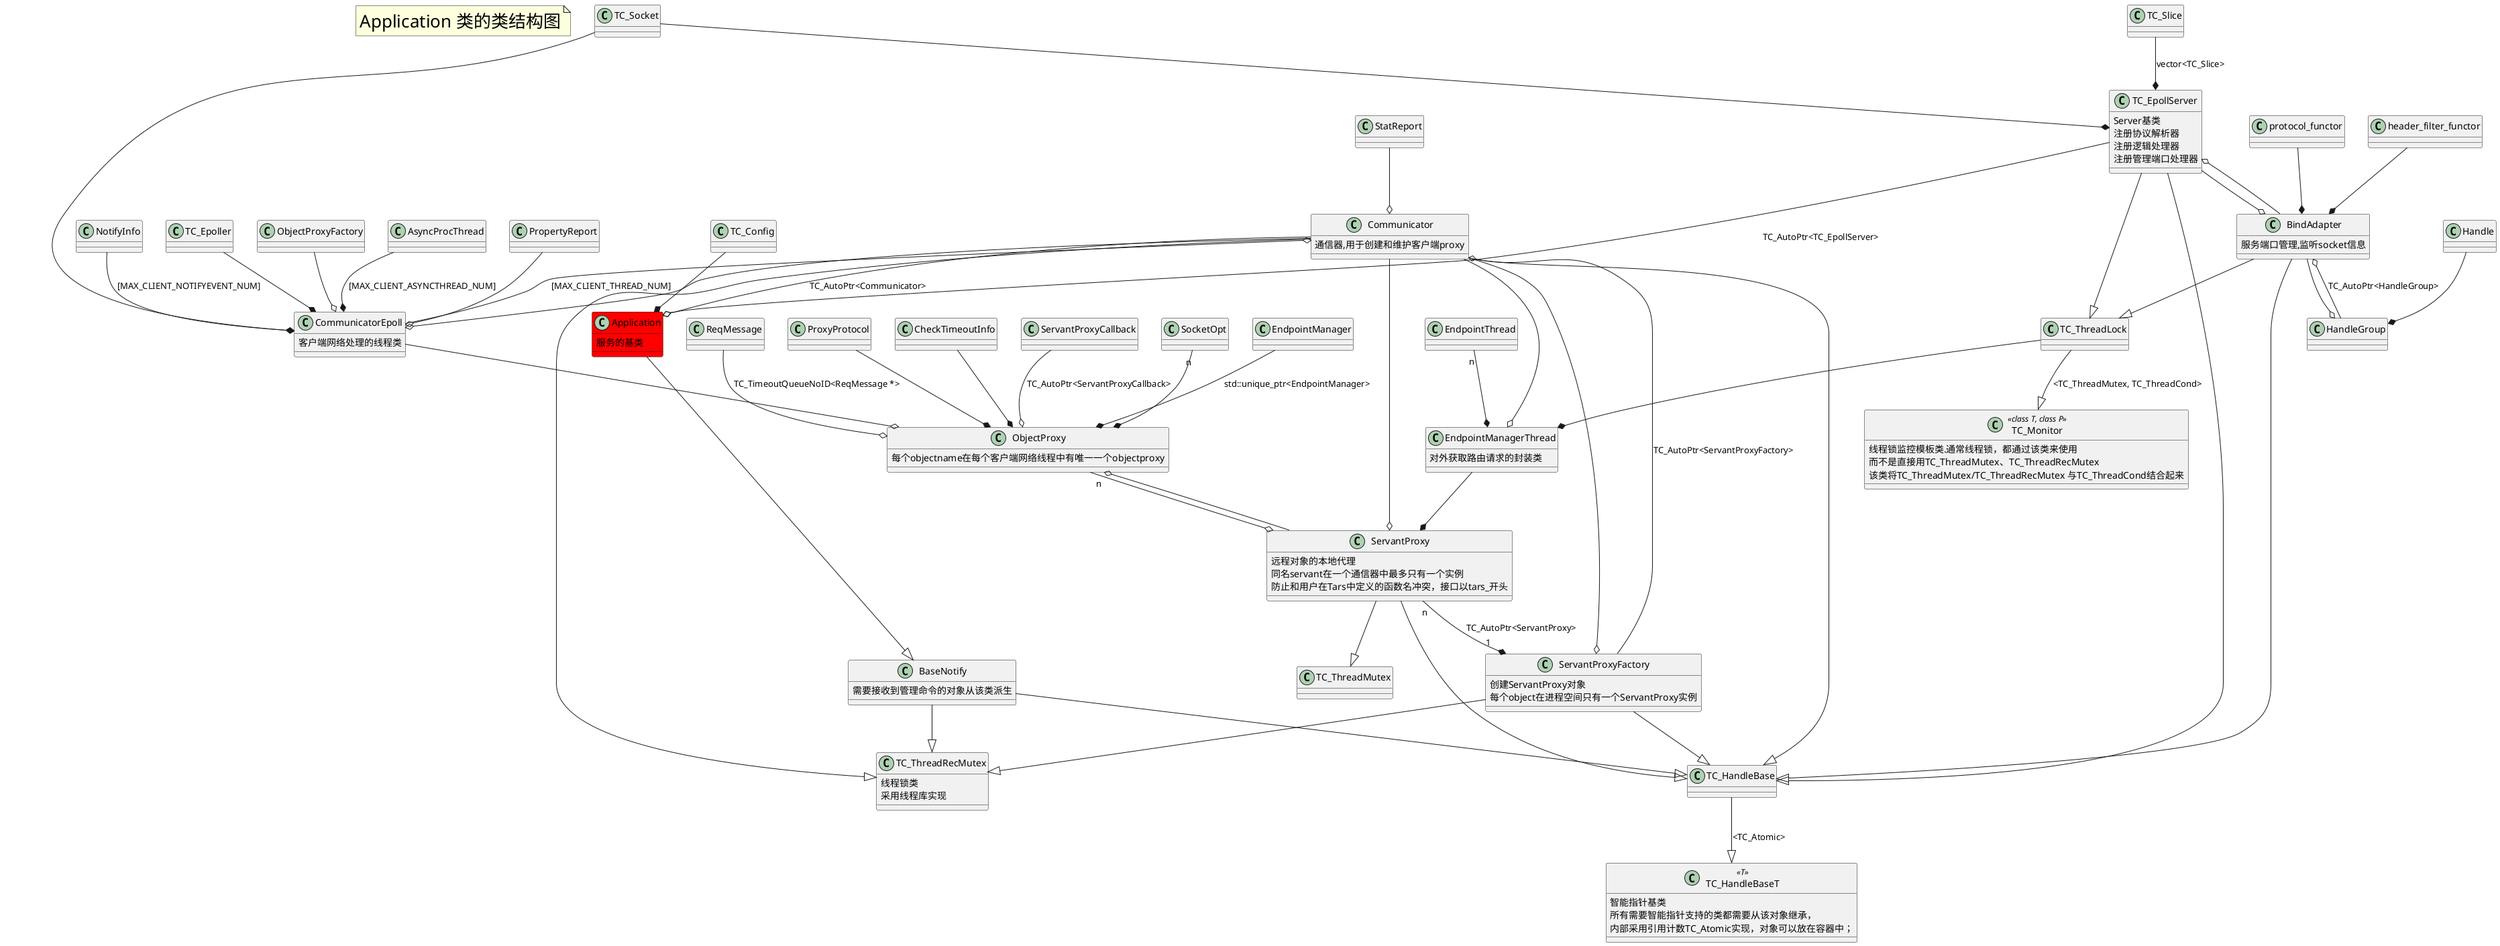 @startuml

note as N1
  <size:26>Application 类的类结构图</size>
end note

class TC_HandleBaseT <<T>> {
智能指针基类
所有需要智能指针支持的类都需要从该对象继承，
内部采用引用计数TC_Atomic实现，对象可以放在容器中；
}
TC_HandleBase --|> TC_HandleBaseT: <TC_Atomic>

class TC_Monitor <<class T, class P>> {
线程锁监控模板类.通常线程锁，都通过该类来使用
而不是直接用TC_ThreadMutex、TC_ThreadRecMutex
该类将TC_ThreadMutex/TC_ThreadRecMutex 与TC_ThreadCond结合起来
}

TC_ThreadLock --|> TC_Monitor : <TC_ThreadMutex, TC_ThreadCond>

class Application #red {
服务的基类
}
Application --|> BaseNotify
Communicator --o Application: TC_AutoPtr<Communicator>
TC_EpollServer --o Application: TC_AutoPtr<TC_EpollServer>
TC_Config --* Application

class BaseNotify {
需要接收到管理命令的对象从该类派生
}

class TC_ThreadRecMutex {
线程锁类
采用线程库实现
}

BaseNotify --|> TC_HandleBase
BaseNotify --|> TC_ThreadRecMutex

class Communicator {
通信器,用于创建和维护客户端proxy
}
Communicator --|> TC_HandleBase
Communicator --|> TC_ThreadRecMutex
ServantProxyFactory --o Communicator: TC_AutoPtr<ServantProxyFactory>
CommunicatorEpoll --o Communicator: [MAX_CLIENT_THREAD_NUM]
StatReport --o Communicator

class ServantProxyFactory {
创建ServantProxy对象
每个object在进程空间只有一个ServantProxy实例
}
ServantProxyFactory --|> TC_HandleBase
ServantProxyFactory --|> TC_ThreadRecMutex
Communicator --o ServantProxyFactory
ServantProxy "n" --* "1" ServantProxyFactory : TC_AutoPtr<ServantProxy>

class ServantProxy {
远程对象的本地代理
同名servant在一个通信器中最多只有一个实例
防止和用户在Tars中定义的函数名冲突，接口以tars_开头
}
ServantProxy --|> TC_HandleBase
ServantProxy --|> TC_ThreadMutex
Communicator --o ServantProxy
ObjectProxy "n" --o ServantProxy
EndpointManagerThread --* ServantProxy

class ObjectProxy {
每个objectname在每个客户端网络线程中有唯一一个objectproxy
}
CommunicatorEpoll --o ObjectProxy
ProxyProtocol --* ObjectProxy
CheckTimeoutInfo --* ObjectProxy
ServantProxyCallback --o ObjectProxy:TC_AutoPtr<ServantProxyCallback>
SocketOpt "n" --* ObjectProxy
EndpointManager --* ObjectProxy: std::unique_ptr<EndpointManager>
ReqMessage --o ObjectProxy: TC_TimeoutQueueNoID<ReqMessage *>
ServantProxy --o ObjectProxy

class EndpointManagerThread {
对外获取路由请求的封装类
}
Communicator --o EndpointManagerThread
TC_ThreadLock --* EndpointManagerThread
EndpointThread "n" --* EndpointManagerThread

class TC_EpollServer {
Server基类
注册协议解析器
注册逻辑处理器
注册管理端口处理器
}
TC_EpollServer --|> TC_ThreadLock
TC_EpollServer --|> TC_HandleBase
BindAdapter --o TC_EpollServer
TC_Socket --* TC_EpollServer
TC_Slice --* TC_EpollServer: vector<TC_Slice>

class BindAdapter {
服务端口管理,监听socket信息
}
BindAdapter --|> TC_ThreadLock
BindAdapter --|> TC_HandleBase
TC_EpollServer --o BindAdapter
HandleGroup --o BindAdapter:TC_AutoPtr<HandleGroup>
protocol_functor --* BindAdapter
header_filter_functor --* BindAdapter

class HandleGroup {
}
Handle --* HandleGroup
BindAdapter --o HandleGroup

class CommunicatorEpoll {
客户端网络处理的线程类
}
Communicator --o CommunicatorEpoll
NotifyInfo --* CommunicatorEpoll:[MAX_CLIENT_NOTIFYEVENT_NUM]
TC_Socket --* CommunicatorEpoll
TC_Epoller --* CommunicatorEpoll
ObjectProxyFactory --o CommunicatorEpoll
AsyncProcThread --* CommunicatorEpoll:[MAX_CLIENT_ASYNCTHREAD_NUM]
PropertyReport --o CommunicatorEpoll

@enduml